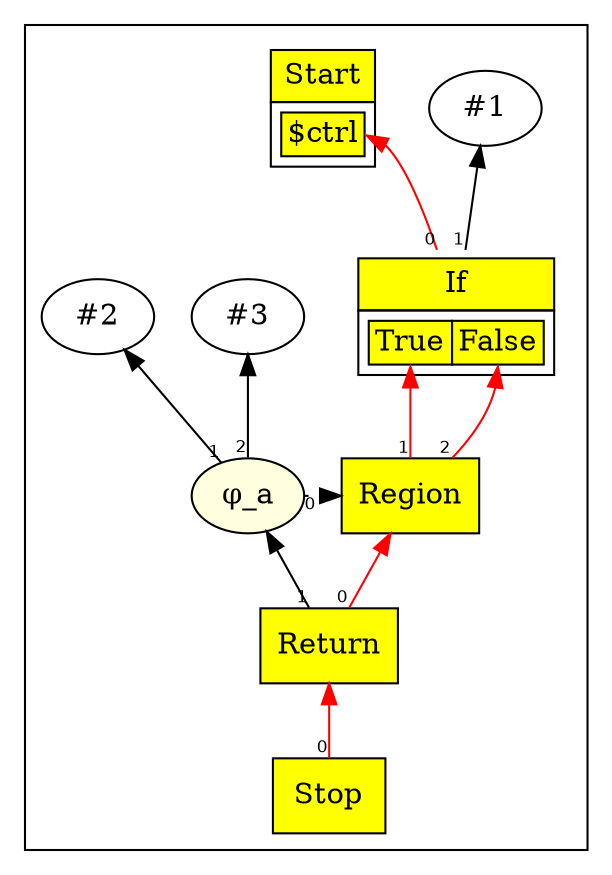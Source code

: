 digraph chapter06 {
/*
int a=1;
if( true )
  a=2;
else
  a=3;
return a;

*/
	rankdir=BT;
	ordering="in";
	concentrate="true";
	subgraph cluster_Nodes {
		Return16 [ shape=box style=filled fillcolor=yellow label="Return" ];
		Start2 [ shape=plaintext label=<
			<TABLE BORDER="0" CELLBORDER="1" CELLSPACING="0" CELLPADDING="4">
			<TR><TD BGCOLOR="yellow">Start</TD></TR>
			<TR><TD>
				<TABLE BORDER="0" CELLBORDER="1" CELLSPACING="0">
				<TR><TD PORT="p0" BGCOLOR="yellow">$ctrl</TD></TR>
				</TABLE>
			</TD></TR>
			</TABLE>>
		];
		Stop3 [ shape=box style=filled fillcolor=yellow label="Stop" ];
		Con_7 [ label="#1" ];
		If8 [ shape=plaintext label=<
			<TABLE BORDER="0" CELLBORDER="1" CELLSPACING="0" CELLPADDING="4">
			<TR><TD BGCOLOR="yellow">If</TD></TR>
			<TR><TD>
				<TABLE BORDER="0" CELLBORDER="1" CELLSPACING="0">
				<TR><TD PORT="p0" BGCOLOR="yellow">True</TD><TD PORT="p1" BGCOLOR="yellow">False</TD></TR>
				</TABLE>
			</TD></TR>
			</TABLE>>
		];
		Con_12 [ label="#2" ];
		Con_13 [ label="#3" ];
		Region14 [ shape=box style=filled fillcolor=yellow label="Region" ];
		Phi_a15 [ style=filled fillcolor=lightyellow label="&phi;_a" ];
		{ rank=same; Region14;Phi_a15;}
	}
	edge [ fontname=Helvetica, fontsize=8 ];
	Return16 -> Region14[taillabel=0 color=red];
	Return16 -> Phi_a15[taillabel=1];
	Stop3 -> Return16[taillabel=0 color=red];
	If8 -> Start2:p0[taillabel=0 color=red];
	If8 -> Con_7[taillabel=1];
	Region14 -> If8:p0[taillabel=1 color=red];
	Region14 -> If8:p1[taillabel=2 color=red];
	Phi_a15 -> Region14 [style=dotted taillabel=0];
	Phi_a15 -> Con_12[taillabel=1];
	Phi_a15 -> Con_13[taillabel=2];
}
